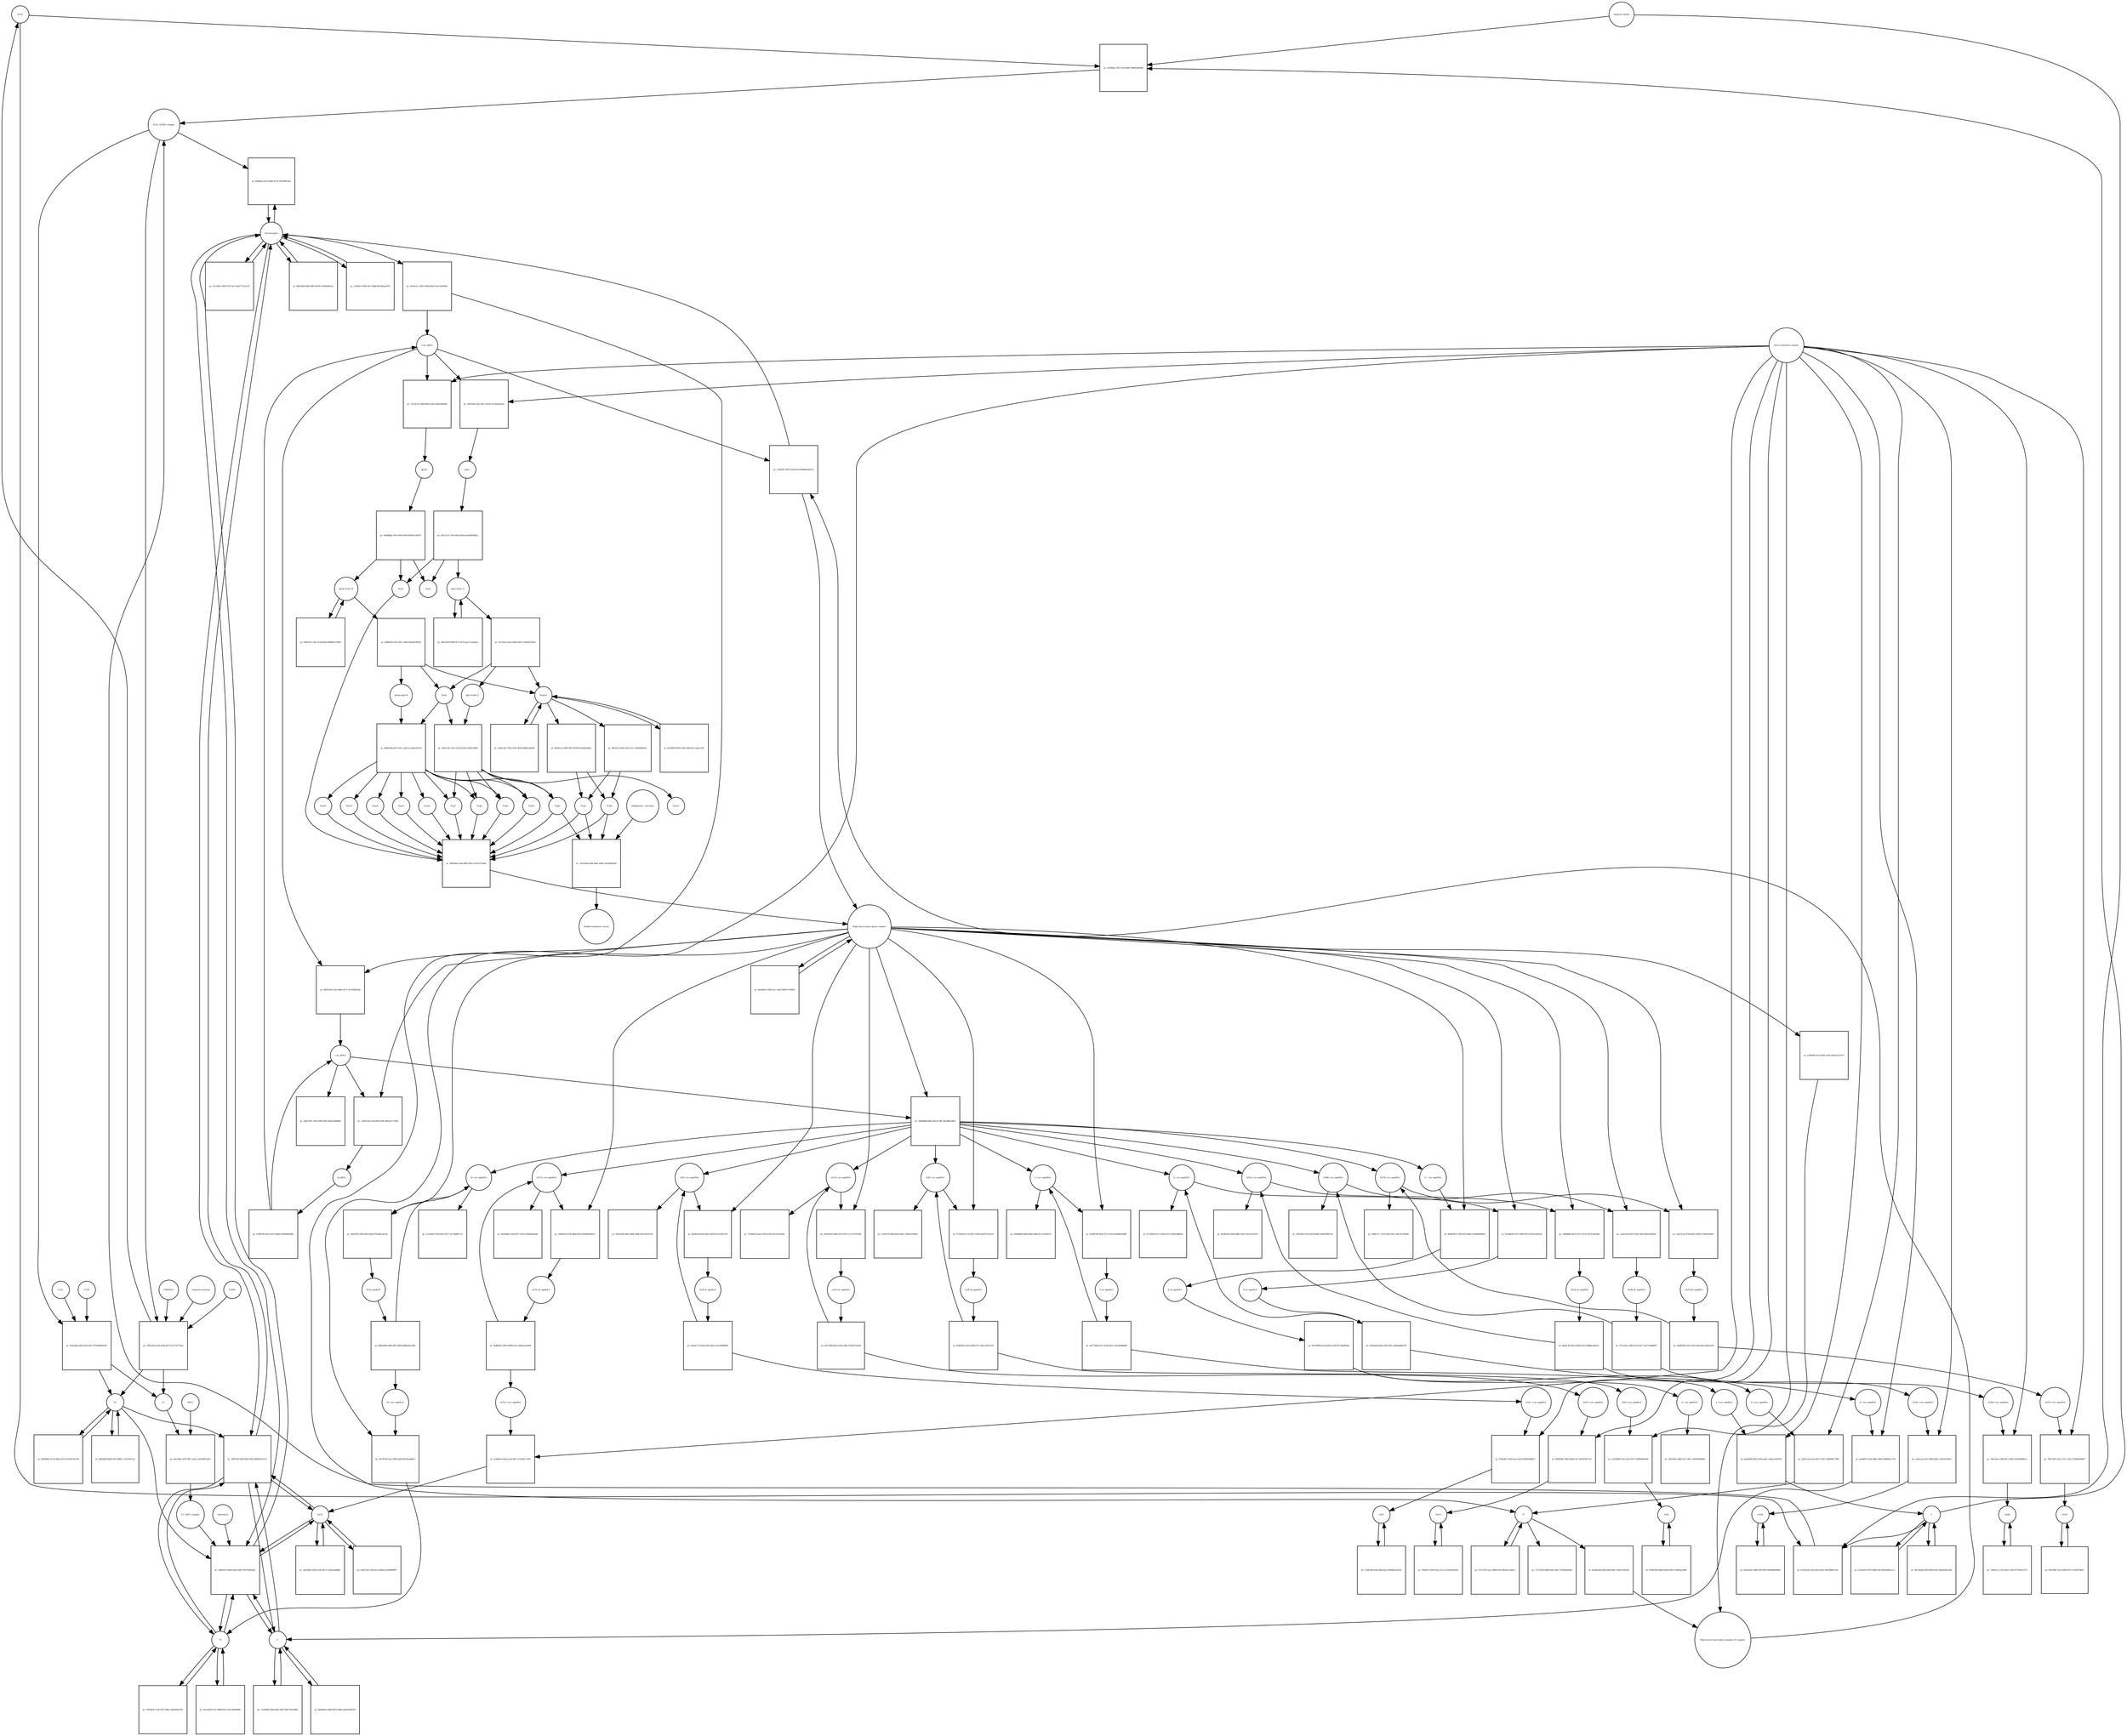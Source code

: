 strict digraph  {
ACE2 [annotation="", bipartite=0, cls=macromolecule, fontsize=4, label=ACE2, shape=circle];
"pr_a2f06ba2-c9fc-4316-8b0f-308b4ab658fb" [annotation="", bipartite=1, cls=process, fontsize=4, label="pr_a2f06ba2-c9fc-4316-8b0f-308b4ab658fb", shape=square];
"ACE2_SPIKE complex" [annotation="", bipartite=0, cls=complex, fontsize=4, label="ACE2_SPIKE complex", shape=circle];
"Heparan sulfate" [annotation="urn_miriam_obo.chebi_CHEBI%3A28815", bipartite=0, cls="simple chemical", fontsize=4, label="Heparan sulfate", shape=circle];
S [annotation=urn_miriam_uniprot_P0DTC2, bipartite=0, cls=macromolecule, fontsize=4, label=S, shape=circle];
Nucleocapsid [annotation="urn_miriam_obo.go_GO%3A0019013", bipartite=0, cls=complex, fontsize=4, label=Nucleocapsid, shape=circle];
"pr_fb56beaf-00c0-4f46-9276-3547fff87345" [annotation="", bipartite=1, cls=process, fontsize=4, label="pr_fb56beaf-00c0-4f46-9276-3547fff87345", shape=square];
"pr_432eedaa-bd53-43cb-8e77-875dd85b020f" [annotation="", bipartite=1, cls=process, fontsize=4, label="pr_432eedaa-bd53-43cb-8e77-875dd85b020f", shape=square];
S2 [annotation=urn_miriam_interpro_IPR002552, bipartite=0, cls=macromolecule, fontsize=4, label=S2, shape=circle];
CTSB [annotation="", bipartite=0, cls=macromolecule, fontsize=4, label=CTSB, shape=circle];
CTSL [annotation="", bipartite=0, cls=macromolecule, fontsize=4, label=CTSL, shape=circle];
S1 [annotation=urn_miriam_interpro_IPR002551, bipartite=0, cls=macromolecule, fontsize=4, label=S1, shape=circle];
"pr_fc910e54-ec82-4a62-820c-063248b011d4" [annotation="", bipartite=1, cls=process, fontsize=4, label="pr_fc910e54-ec82-4a62-820c-063248b011d4", shape=square];
"pr_20dd1651-6d86-4ab2-808e-597b7bfa430c" [annotation="", bipartite=1, cls=process, fontsize=4, label="pr_20dd1651-6d86-4ab2-808e-597b7bfa430c", shape=square];
cholesterol [annotation="urn_miriam_obo.chebi_CHEBI%3A16113", bipartite=0, cls="simple chemical", fontsize=4, label=cholesterol, shape=circle];
"S1_NRP1 complex" [annotation="", bipartite=0, cls=complex, fontsize=4, label="S1_NRP1 complex", shape=circle];
E [annotation=urn_miriam_uniprot_P0DTC4, bipartite=0, cls=macromolecule, fontsize=4, label=E, shape=circle];
M [annotation=urn_miriam_uniprot_P0DTC5, bipartite=0, cls=macromolecule, fontsize=4, label=M, shape=circle];
Orf7a [annotation=urn_miriam_uniprot_P0DTC7, bipartite=0, cls=macromolecule, fontsize=4, label=Orf7a, shape=circle];
"pr_4e441a1c-4292-41b8-82b2-33acc0bd3643" [annotation="", bipartite=1, cls=process, fontsize=4, label="pr_4e441a1c-4292-41b8-82b2-33acc0bd3643", shape=square];
"(+)ss gRNA" [annotation=urn_miriam_refseq_NC_045512, bipartite=0, cls="nucleic acid feature", fontsize=4, label="(+)ss gRNA", shape=circle];
N [annotation=urn_miriam_uniprot_P0DTC9, bipartite=0, cls="macromolecule multimer", fontsize=4, label=N, shape=circle];
"pr_9fde5d0d-ddb5-4682-b974-e330fa0d41e2" [annotation="", bipartite=1, cls=process, fontsize=4, label="pr_9fde5d0d-ddb5-4682-b974-e330fa0d41e2", shape=square];
"pr_cf3d3fc3-f56b-49c7-8968-94100aead792" [annotation="", bipartite=1, cls=process, fontsize=4, label="pr_cf3d3fc3-f56b-49c7-8968-94100aead792", shape=square];
"pr_1737359f-5d98-428e-a9fe-57b309ebadad" [annotation="", bipartite=1, cls=process, fontsize=4, label="pr_1737359f-5d98-428e-a9fe-57b309ebadad", shape=square];
"pr_e7cf1783-eae1-48b4-b229-882fac14a8c3" [annotation="", bipartite=1, cls=process, fontsize=4, label="pr_e7cf1783-eae1-48b4-b229-882fac14a8c3", shape=square];
"N (+)ss sgmRNA" [annotation=urn_miriam_ncbigene_43740575, bipartite=0, cls="nucleic acid feature", fontsize=4, label="N (+)ss sgmRNA", shape=circle];
"pr_203e11ed-2ecb-467c-9527-ad6bf66c79b4" [annotation="", bipartite=1, cls=process, fontsize=4, label="pr_203e11ed-2ecb-467c-9527-ad6bf66c79b4", shape=square];
"Host translation complex" [annotation="urn_miriam_obo.go_GO%3A0070992", bipartite=0, cls=complex, fontsize=4, label="Host translation complex", shape=circle];
"pr_0151926c-9f5d-4702-9c11-861773c2e13f" [annotation="", bipartite=1, cls=process, fontsize=4, label="pr_0151926c-9f5d-4702-9c11-861773c2e13f", shape=square];
"pr_7f097a94-c854-459b-ba75-fac732277baa" [annotation="", bipartite=1, cls=process, fontsize=4, label="pr_7f097a94-c854-459b-ba75-fac732277baa", shape=square];
FURIN [annotation="", bipartite=0, cls=macromolecule, fontsize=4, label=FURIN, shape=circle];
TMPRSS2 [annotation="", bipartite=0, cls=macromolecule, fontsize=4, label=TMPRSS2, shape=circle];
"Camostat mesylate" [annotation="urn_miriam_pubchem.compound_2536", bipartite=0, cls="simple chemical", fontsize=4, label="Camostat mesylate", shape=circle];
"pr_b66496d1-d72e-466d-a474-3c910674e7d6" [annotation="", bipartite=1, cls=process, fontsize=4, label="pr_b66496d1-d72e-466d-a474-3c910674e7d6", shape=square];
"Replication transcription complex_N oligomer" [annotation="", bipartite=0, cls=complex, fontsize=4, label="Replication transcription complex_N oligomer", shape=circle];
"pr_119d2f07-dfd7-418a-8310-80bb065d27e2" [annotation="", bipartite=1, cls=process, fontsize=4, label="pr_119d2f07-dfd7-418a-8310-80bb065d27e2", shape=square];
"Replication transcription complex" [annotation="", bipartite=0, cls=complex, fontsize=4, label="Replication transcription complex", shape=circle];
"pr_7df47ef4-d768-4bfb-949a-0f9852fc2133" [annotation="", bipartite=1, cls=process, fontsize=4, label="pr_7df47ef4-d768-4bfb-949a-0f9852fc2133", shape=square];
"pr_b602da0f-fbd6-49cf-b989-c133e1fb31ae" [annotation="", bipartite=1, cls=process, fontsize=4, label="pr_b602da0f-fbd6-49cf-b989-c133e1fb31ae", shape=square];
"pp1a Nsp3-11" [annotation=urn_miriam_uniprot_P0DTC1, bipartite=0, cls=macromolecule, fontsize=4, label="pp1a Nsp3-11", shape=circle];
"pr_55cc9ac4-a4a3-4bd2-8593-704ad87f242d" [annotation="", bipartite=1, cls=process, fontsize=4, label="pr_55cc9ac4-a4a3-4bd2-8593-704ad87f242d", shape=square];
"pp1a Nsp6-11" [annotation=urn_miriam_uniprot_P0DTC1, bipartite=0, cls=macromolecule, fontsize=4, label="pp1a Nsp6-11", shape=circle];
"Nsp3-4" [annotation="urn_miriam_ncbiprotein_YP_009725299|urn_miriam_ncbiprotein_YP_009725300", bipartite=0, cls=macromolecule, fontsize=4, label="Nsp3-4", shape=circle];
Nsp5 [annotation=urn_miriam_ncbiprotein_YP_009725301, bipartite=0, cls="macromolecule multimer", fontsize=4, label=Nsp5, shape=circle];
"Endoplasmic reticulum" [annotation="urn_miriam_obo.go_GO%3A0005783", bipartite=0, cls=complex, fontsize=4, label="Endoplasmic reticulum", shape=circle];
"pr_120c026d-a60e-4b8c-b48e-561ffde46364" [annotation="", bipartite=1, cls=process, fontsize=4, label="pr_120c026d-a60e-4b8c-b48e-561ffde46364", shape=square];
"Double-membrane vesicle" [annotation="urn_miriam_obo.go_GO%3A0039718", bipartite=0, cls=complex, fontsize=4, label="Double-membrane vesicle", shape=circle];
Nsp4 [annotation=urn_miriam_ncbiprotein_YP_009725300, bipartite=0, cls=macromolecule, fontsize=4, label=Nsp4, shape=circle];
Nsp3 [annotation=urn_miriam_ncbiprotein_YP_009725299, bipartite=0, cls=macromolecule, fontsize=4, label=Nsp3, shape=circle];
Nsp6 [annotation=urn_miriam_ncbiprotein_YP_009725302, bipartite=0, cls=macromolecule, fontsize=4, label=Nsp6, shape=circle];
"pr_66d218a9-6994-4e75-af7d-aae71c4aedcb" [annotation="", bipartite=1, cls=process, fontsize=4, label="pr_66d218a9-6994-4e75-af7d-aae71c4aedcb", shape=square];
"pr_461f6463-8932-450e-9f4d-d2ccabaa72d1" [annotation="", bipartite=1, cls=process, fontsize=4, label="pr_461f6463-8932-450e-9f4d-d2ccabaa72d1", shape=square];
"pp1ab Nsp3-16" [annotation=urn_miriam_uniprot_P0DTD1, bipartite=0, cls=macromolecule, fontsize=4, label="pp1ab Nsp3-16", shape=circle];
"pr_f308339c-336c-410d-8034-d086dc4738b9" [annotation="", bipartite=1, cls=process, fontsize=4, label="pr_f308339c-336c-410d-8034-d086dc4738b9", shape=square];
"pr_6d90f42d-5923-4bc1-a645-844e0f78f23e" [annotation="", bipartite=1, cls=process, fontsize=4, label="pr_6d90f42d-5923-4bc1-a645-844e0f78f23e", shape=square];
"pp1ab nsp6-16" [annotation=urn_miriam_uniprot_P0DTD1, bipartite=0, cls=macromolecule, fontsize=4, label="pp1ab nsp6-16", shape=circle];
"pr_55f54b39-a7d4-4972-808c-5f28e0b5970a" [annotation="", bipartite=1, cls=process, fontsize=4, label="pr_55f54b39-a7d4-4972-808c-5f28e0b5970a", shape=square];
"pr_71a90b8f-369d-4a0b-9361-d9d77b22bb8d" [annotation="", bipartite=1, cls=process, fontsize=4, label="pr_71a90b8f-369d-4a0b-9361-d9d77b22bb8d", shape=square];
"pr_68c5b2bb-4189-4894-83ef-3862a485ca8b" [annotation="", bipartite=1, cls=process, fontsize=4, label="pr_68c5b2bb-4189-4894-83ef-3862a485ca8b", shape=square];
"pr_4aacb629-f1ee-468b-835c-dac5d5803886" [annotation="", bipartite=1, cls=process, fontsize=4, label="pr_4aacb629-f1ee-468b-835c-dac5d5803886", shape=square];
"pr_8e8bb0a6-204b-4879-9088-a0ea6c8687b5" [annotation="", bipartite=1, cls=process, fontsize=4, label="pr_8e8bb0a6-204b-4879-9088-a0ea6c8687b5", shape=square];
"pr_25a32ed7-907f-48b9-aefe-bb782df2e1c3" [annotation="", bipartite=1, cls=process, fontsize=4, label="pr_25a32ed7-907f-48b9-aefe-bb782df2e1c3", shape=square];
"pr_a81a48fe-630a-47d5-bb7e-3c442aa6d8bb" [annotation="", bipartite=1, cls=process, fontsize=4, label="pr_a81a48fe-630a-47d5-bb7e-3c442aa6d8bb", shape=square];
Orf6 [annotation=urn_miriam_uniprot_P0DTC6, bipartite=0, cls=macromolecule, fontsize=4, label=Orf6, shape=circle];
"pr_e7b8cd05-fe0e-4bb8-be1e-88b48a322fc8" [annotation="", bipartite=1, cls=process, fontsize=4, label="pr_e7b8cd05-fe0e-4bb8-be1e-88b48a322fc8", shape=square];
Orf3a [annotation=urn_miriam_uniprot_P0DTC3, bipartite=0, cls=macromolecule, fontsize=4, label=Orf3a, shape=circle];
"pr_b28cb2d2-2d88-493f-9f83-96a08b859808" [annotation="", bipartite=1, cls=process, fontsize=4, label="pr_b28cb2d2-2d88-493f-9f83-96a08b859808", shape=square];
Orf8 [annotation=urn_miriam_uniprot_P0DTC8, bipartite=0, cls=macromolecule, fontsize=4, label=Orf8, shape=circle];
"pr_81bb7056-4489-4eb4-936b-278d03acd9f8" [annotation="", bipartite=1, cls=process, fontsize=4, label="pr_81bb7056-4489-4eb4-936b-278d03acd9f8", shape=square];
Orf9b [annotation=urn_miriam_uniprot_P0DTD2, bipartite=0, cls=macromolecule, fontsize=4, label=Orf9b, shape=circle];
"pr_7289e5cc-cd19-4ee1-a5f6-f57040252372" [annotation="", bipartite=1, cls=process, fontsize=4, label="pr_7289e5cc-cd19-4ee1-a5f6-f57040252372", shape=square];
Orf14 [annotation=urn_miriam_uniprot_P0DTD3, bipartite=0, cls=macromolecule, fontsize=4, label=Orf14, shape=circle];
"pr_55f4fa7e-5d59-4a21-81ca-353c436e0a91" [annotation="", bipartite=1, cls=process, fontsize=4, label="pr_55f4fa7e-5d59-4a21-81ca-353c436e0a91", shape=square];
Orf7b [annotation=urn_miriam_uniprot_P0DTD8, bipartite=0, cls=macromolecule, fontsize=4, label=Orf7b, shape=circle];
"pr_bb1f3f85-741a-496f-81f5-11f5a8758f61" [annotation="", bipartite=1, cls=process, fontsize=4, label="pr_bb1f3f85-741a-496f-81f5-11f5a8758f61", shape=square];
"pr_e0fe5c6b-21f6-42ca-9664-acde9d69f997" [annotation="", bipartite=1, cls=process, fontsize=4, label="pr_e0fe5c6b-21f6-42ca-9664-acde9d69f997", shape=square];
"M (+)ss sgmRNA" [annotation="", bipartite=0, cls="nucleic acid feature", fontsize=4, label="M (+)ss sgmRNA", shape=circle];
"pr_6671fc09-0aa7-40f6-ba0f-f8c60cabd8c4" [annotation="", bipartite=1, cls=process, fontsize=4, label="pr_6671fc09-0aa7-40f6-ba0f-f8c60cabd8c4", shape=square];
"E (+)ss sgmRNA" [annotation="", bipartite=0, cls="nucleic acid feature", fontsize=4, label="E (+)ss sgmRNA", shape=circle];
"pr_ad3d831f-1fe0-4b8c-8b0f-1b88f0dcc156" [annotation="", bipartite=1, cls=process, fontsize=4, label="pr_ad3d831f-1fe0-4b8c-8b0f-1b88f0dcc156", shape=square];
"S (+)ss sgmRNA" [annotation="", bipartite=0, cls="nucleic acid feature", fontsize=4, label="S (+)ss sgmRNA", shape=circle];
"pr_f9ae059b-dbc4-47da-aba7-3e6ae3326104" [annotation="", bipartite=1, cls=process, fontsize=4, label="pr_f9ae059b-dbc4-47da-aba7-3e6ae3326104", shape=square];
"Orf7a (+)ss sgmRNA" [annotation="", bipartite=0, cls="nucleic acid feature", fontsize=4, label="Orf7a (+)ss sgmRNA", shape=circle];
"pr_5c8fdbc4-642e-4c54-b07c-07ef36117303" [annotation="", bipartite=1, cls=process, fontsize=4, label="pr_5c8fdbc4-642e-4c54-b07c-07ef36117303", shape=square];
"Orf6  (+)ss sgmRNA" [annotation="", bipartite=0, cls="nucleic acid feature", fontsize=4, label="Orf6  (+)ss sgmRNA", shape=circle];
"pr_f539e4d7-35b6-4caa-9a29-8f49ee6fb911" [annotation="", bipartite=1, cls=process, fontsize=4, label="pr_f539e4d7-35b6-4caa-9a29-8f49ee6fb911", shape=square];
"Orf3a (+)ss sgmRNA" [annotation="", bipartite=0, cls="nucleic acid feature", fontsize=4, label="Orf3a (+)ss sgmRNA", shape=circle];
"pr_c40aceaf-5fc9-49d4-804c-cfe6163350a7" [annotation="", bipartite=1, cls=process, fontsize=4, label="pr_c40aceaf-5fc9-49d4-804c-cfe6163350a7", shape=square];
"Orf8 (+)ss sgmRNA" [annotation="", bipartite=0, cls="nucleic acid feature", fontsize=4, label="Orf8 (+)ss sgmRNA", shape=circle];
"pr_1d15db80-f3a1-4253-9437-f3f960b03ed9" [annotation="", bipartite=1, cls=process, fontsize=4, label="pr_1d15db80-f3a1-4253-9437-f3f960b03ed9", shape=square];
"Orf9b (+)ss sgmRNA" [annotation="", bipartite=0, cls="nucleic acid feature", fontsize=4, label="Orf9b (+)ss sgmRNA", shape=circle];
"pr_74ecd153-506f-4bc1-8901-28cd208fd3c2" [annotation="", bipartite=1, cls=process, fontsize=4, label="pr_74ecd153-506f-4bc1-8901-28cd208fd3c2", shape=square];
"Orf14 (+)ss sgmRNA" [annotation="", bipartite=0, cls="nucleic acid feature", fontsize=4, label="Orf14 (+)ss sgmRNA", shape=circle];
"pr_ffd99a8d-7960-428d-a1f1-fa562f24171d" [annotation="", bipartite=1, cls=process, fontsize=4, label="pr_ffd99a8d-7960-428d-a1f1-fa562f24171d", shape=square];
"Orf7b (+)ss sgmRNA" [annotation="", bipartite=0, cls="nucleic acid feature", fontsize=4, label="Orf7b (+)ss sgmRNA", shape=circle];
"pr_799c7d47-b23c-475c-a35a-74394656d9d7" [annotation="", bipartite=1, cls=process, fontsize=4, label="pr_799c7d47-b23c-475c-a35a-74394656d9d7", shape=square];
"(-)ss gRNA" [annotation=urn_miriam_refseq_NC_045512, bipartite=0, cls="nucleic acid feature", fontsize=4, label="(-)ss gRNA", shape=circle];
"pr_62da70f4-728d-4399-928a-689a21b0b084" [annotation="", bipartite=1, cls=process, fontsize=4, label="pr_62da70f4-728d-4399-928a-689a21b0b084", shape=square];
"pr_6a3db256-e0d0-4ad6-96a7-f426c1901efb" [annotation="", bipartite=1, cls=process, fontsize=4, label="pr_6a3db256-e0d0-4ad6-96a7-f426c1901efb", shape=square];
"pr_4d54e183-232e-48e6-9272-32e764faf56a" [annotation="", bipartite=1, cls=process, fontsize=4, label="pr_4d54e183-232e-48e6-9272-32e764faf56a", shape=square];
"M (-)ss sgmRNA" [annotation=urn_miriam_ncbigene_43740571, bipartite=0, cls="nucleic acid feature", fontsize=4, label="M (-)ss sgmRNA", shape=circle];
"pr_1e1a9d1b-7835-4dc2-bf77-d1738d6fcc7a" [annotation="", bipartite=1, cls=process, fontsize=4, label="pr_1e1a9d1b-7835-4dc2-bf77-d1738d6fcc7a", shape=square];
"E (-)ss sgmRNA" [annotation=urn_miriam_ncbigene_43740570, bipartite=0, cls="nucleic acid feature", fontsize=4, label="E (-)ss sgmRNA", shape=circle];
"pr_67c3603f-e217-459a-a1f1-d338154ff85d" [annotation="", bipartite=1, cls=process, fontsize=4, label="pr_67c3603f-e217-459a-a1f1-d338154ff85d", shape=square];
"S (-)ss sgmRNA" [annotation="", bipartite=0, cls="nucleic acid feature", fontsize=4, label="S (-)ss sgmRNA", shape=circle];
"pr_d1d46896-044d-4840-a8d8-d217aa24f579" [annotation="", bipartite=1, cls=process, fontsize=4, label="pr_d1d46896-044d-4840-a8d8-d217aa24f579", shape=square];
"Orf7a (-)ss sgmRNA" [annotation="", bipartite=0, cls="nucleic acid feature", fontsize=4, label="Orf7a (-)ss sgmRNA", shape=circle];
"pr_fa41bdb0-c18d-4677-a01b-24af8ab3aedb" [annotation="", bipartite=1, cls=process, fontsize=4, label="pr_fa41bdb0-c18d-4677-a01b-24af8ab3aedb", shape=square];
"Orf6 (-)ss sgmRNA" [annotation="", bipartite=0, cls="nucleic acid feature", fontsize=4, label="Orf6 (-)ss sgmRNA", shape=circle];
"pr_3b6c649e-dd43-4866-8d9b-e2bc7b50732c" [annotation="", bipartite=1, cls=process, fontsize=4, label="pr_3b6c649e-dd43-4866-8d9b-e2bc7b50732c", shape=square];
"Orf3a (-)ss sgmRNA" [annotation="", bipartite=0, cls="nucleic acid feature", fontsize=4, label="Orf3a (-)ss sgmRNA", shape=circle];
"pr_bcd9b336-c64b-40bf-a36f-c52e1812d125" [annotation="", bipartite=1, cls=process, fontsize=4, label="pr_bcd9b336-c64b-40bf-a36f-c52e1812d125", shape=square];
"Orf8 (-)ss sgmRNA" [annotation="", bipartite=0, cls="nucleic acid feature", fontsize=4, label="Orf8 (-)ss sgmRNA", shape=circle];
"pr_27e4237f-b4f6-4eb2-b931-19df19c6e4a9" [annotation="", bipartite=1, cls=process, fontsize=4, label="pr_27e4237f-b4f6-4eb2-b931-19df19c6e4a9", shape=square];
"Orf9b (-)ss sgmRNA" [annotation="", bipartite=0, cls="nucleic acid feature", fontsize=4, label="Orf9b (-)ss sgmRNA", shape=circle];
"pr_5ef796a3-5253-4038-886c-b44070f827dc" [annotation="", bipartite=1, cls=process, fontsize=4, label="pr_5ef796a3-5253-4038-886c-b44070f827dc", shape=square];
"Orf14 (-)ss sgmRNA" [annotation="", bipartite=0, cls="nucleic acid feature", fontsize=4, label="Orf14 (-)ss sgmRNA", shape=circle];
"pr_71036925-6aaa-47b6-b7bd-5bc5c6194afc" [annotation="", bipartite=1, cls=process, fontsize=4, label="pr_71036925-6aaa-47b6-b7bd-5bc5c6194afc", shape=square];
"Orf7b (-)ss sgmRNA" [annotation="", bipartite=0, cls="nucleic acid feature", fontsize=4, label="Orf7b (-)ss sgmRNA", shape=circle];
"pr_18dd17cc-3750-44a3-82ec-4fe1d170e982" [annotation="", bipartite=1, cls=process, fontsize=4, label="pr_18dd17cc-3750-44a3-82ec-4fe1d170e982", shape=square];
"pr_7cd0e7a6-fc9a-4850-b36f-406a16773506" [annotation="", bipartite=1, cls=process, fontsize=4, label="pr_7cd0e7a6-fc9a-4850-b36f-406a16773506", shape=square];
"ds gRNA" [annotation=urn_miriam_refseq_NC_045512, bipartite=0, cls="nucleic acid feature", fontsize=4, label="ds gRNA", shape=circle];
"pr_2a6d7d5c-f8fa-4053-be04-67944bca4ca8" [annotation="", bipartite=1, cls=process, fontsize=4, label="pr_2a6d7d5c-f8fa-4053-be04-67944bca4ca8", shape=square];
"M ds sgmRNA" [annotation="", bipartite=0, cls="nucleic acid feature", fontsize=4, label="M ds sgmRNA", shape=circle];
"pr_0e2bdb76-2197-490f-9e74-55d3c2d2d1d1" [annotation="", bipartite=1, cls=process, fontsize=4, label="pr_0e2bdb76-2197-490f-9e74-55d3c2d2d1d1", shape=square];
"E ds sgmRNA" [annotation="", bipartite=0, cls="nucleic acid feature", fontsize=4, label="E ds sgmRNA", shape=circle];
"pr_4e560700-9d3e-4775-a919-9a4b8b1698ff" [annotation="", bipartite=1, cls=process, fontsize=4, label="pr_4e560700-9d3e-4775-a919-9a4b8b1698ff", shape=square];
"S ds sgmRNA" [annotation="", bipartite=0, cls="nucleic acid feature", fontsize=4, label="S ds sgmRNA", shape=circle];
"pr_1606031b-074f-4d6d-a87d-009a8419de71" [annotation="", bipartite=1, cls=process, fontsize=4, label="pr_1606031b-074f-4d6d-a87d-009a8419de71", shape=square];
"Orf7a ds sgmRNA" [annotation="", bipartite=0, cls="nucleic acid feature", fontsize=4, label="Orf7a ds sgmRNA", shape=circle];
"pr_0ef39cf6-b639-48ac-8ef9-03c51ab37cf0" [annotation="", bipartite=1, cls=process, fontsize=4, label="pr_0ef39cf6-b639-48ac-8ef9-03c51ab37cf0", shape=square];
"Orf6 ds sgmRNA" [annotation="", bipartite=0, cls="nucleic acid feature", fontsize=4, label="Orf6 ds sgmRNA", shape=circle];
"pr_1994b08d-3674-47e7-9c1b-3075e19f5482" [annotation="", bipartite=1, cls=process, fontsize=4, label="pr_1994b08d-3674-47e7-9c1b-3075e19f5482", shape=square];
"Orf3a ds sgmRNA" [annotation="", bipartite=0, cls="nucleic acid feature", fontsize=4, label="Orf3a ds sgmRNA", shape=circle];
"pr_57a3af7b-ec1a-4b71-8283-423d7761ec2e" [annotation="", bipartite=1, cls=process, fontsize=4, label="pr_57a3af7b-ec1a-4b71-8283-423d7761ec2e", shape=square];
"Orf8 ds sgmRNA" [annotation="", bipartite=0, cls="nucleic acid feature", fontsize=4, label="Orf8 ds sgmRNA", shape=circle];
"pr_ca0eca93-6e07-42d1-9f22-4f4e2f50ffed" [annotation="", bipartite=1, cls=process, fontsize=4, label="pr_ca0eca93-6e07-42d1-9f22-4f4e2f50ffed", shape=square];
"Orf9b ds sgmRNA" [annotation="", bipartite=0, cls="nucleic acid feature", fontsize=4, label="Orf9b ds sgmRNA", shape=circle];
"pr_45d70242-e88a-4323-8357-1c117e7f1046" [annotation="", bipartite=1, cls=process, fontsize=4, label="pr_45d70242-e88a-4323-8357-1c117e7f1046", shape=square];
"Orf14 ds sgmRNA" [annotation="", bipartite=0, cls="nucleic acid feature", fontsize=4, label="Orf14 ds sgmRNA", shape=circle];
"pr_caee5c3a-d75b-402a-9186-9c700e3f36e0" [annotation="", bipartite=1, cls=process, fontsize=4, label="pr_caee5c3a-d75b-402a-9186-9c700e3f36e0", shape=square];
"Orf7b ds sgmRNA" [annotation="", bipartite=0, cls="nucleic acid feature", fontsize=4, label="Orf7b ds sgmRNA", shape=circle];
"pr_9744978a-04c5-4513-ba4b-f349e8b4a948" [annotation="", bipartite=1, cls=process, fontsize=4, label="pr_9744978a-04c5-4513-ba4b-f349e8b4a948", shape=square];
"pr_bd0a6388-5d66-4f97-8468-48dbade1ad94" [annotation="", bipartite=1, cls=process, fontsize=4, label="pr_bd0a6388-5d66-4f97-8468-48dbade1ad94", shape=square];
"pr_01bf4ebd-b9da-4295-8afe-ad6da686b7d6" [annotation="", bipartite=1, cls=process, fontsize=4, label="pr_01bf4ebd-b9da-4295-8afe-ad6da686b7d6", shape=square];
"pr_c9e77b6b-8c31-4c6d-8e5e-7a6c8e68d6b9" [annotation="", bipartite=1, cls=process, fontsize=4, label="pr_c9e77b6b-8c31-4c6d-8e5e-7a6c8e68d6b9", shape=square];
"pr_bedb5b2c-9055-49b6-b12a-2bbdceac9956" [annotation="", bipartite=1, cls=process, fontsize=4, label="pr_bedb5b2c-9055-49b6-b12a-2bbdceac9956", shape=square];
"pr_b3ab2c71-8aeb-4303-84ea-ed1cd838bb9f" [annotation="", bipartite=1, cls=process, fontsize=4, label="pr_b3ab2c71-8aeb-4303-84ea-ed1cd838bb9f", shape=square];
"pr_6a45c3f4-6bcf-4d00-b3e2-949b6a5b4c01" [annotation="", bipartite=1, cls=process, fontsize=4, label="pr_6a45c3f4-6bcf-4d00-b3e2-949b6a5b4c01", shape=square];
"pr_d54ddf59-5a93-4096-957c-b0c144351795" [annotation="", bipartite=1, cls=process, fontsize=4, label="pr_d54ddf59-5a93-4096-957c-b0c144351795", shape=square];
"pr_747c2461-240b-4216-b2c7-eb1552d8d607" [annotation="", bipartite=1, cls=process, fontsize=4, label="pr_747c2461-240b-4216-b2c7-eb1552d8d607", shape=square];
"pr_af7e799d-88c0-432a-af0a-f1063f7e5aa8" [annotation="", bipartite=1, cls=process, fontsize=4, label="pr_af7e799d-88c0-432a-af0a-f1063f7e5aa8", shape=square];
"pr_6ed065be-f3d1-4af3-b028-9dc1dbe0c816" [annotation="", bipartite=1, cls=process, fontsize=4, label="pr_6ed065be-f3d1-4af3-b028-9dc1dbe0c816", shape=square];
"N  (-)ss sgmRNA" [annotation=urn_miriam_ncbigene_43740575, bipartite=0, cls="nucleic acid feature", fontsize=4, label="N  (-)ss sgmRNA", shape=circle];
"pr_46a9b347-a768-451f-8060-e78ab9d81809" [annotation="", bipartite=1, cls=process, fontsize=4, label="pr_46a9b347-a768-451f-8060-e78ab9d81809", shape=square];
"N ds sgmRNA" [annotation="", bipartite=0, cls="nucleic acid feature", fontsize=4, label="N ds sgmRNA", shape=circle];
"pr_0cc90689-6ac8-4a69-ac9d-43178ad893e8" [annotation="", bipartite=1, cls=process, fontsize=4, label="pr_0cc90689-6ac8-4a69-ac9d-43178ad893e8", shape=square];
"N (-)ss sgmRNA" [annotation="", bipartite=0, cls="nucleic acid feature", fontsize=4, label="N (-)ss sgmRNA", shape=circle];
pp1ab [annotation=urn_miriam_uniprot_P0DTD1, bipartite=0, cls=macromolecule, fontsize=4, label=pp1ab, shape=circle];
"pr_3b5b8bab-7d1e-4439-9166-936f3a156678" [annotation="", bipartite=1, cls=process, fontsize=4, label="pr_3b5b8bab-7d1e-4439-9166-936f3a156678", shape=square];
Nsp2 [annotation=urn_miriam_ncbiprotein_YP_009725298, bipartite=0, cls=macromolecule, fontsize=4, label=Nsp2, shape=circle];
Nsp1 [annotation=urn_miriam_ncbiprotein_YP_009725297, bipartite=0, cls=macromolecule, fontsize=4, label=Nsp1, shape=circle];
pp1a [annotation=urn_miriam_uniprot_P0DTC1, bipartite=0, cls=macromolecule, fontsize=4, label=pp1a, shape=circle];
"pr_d1f11213-71b3-463e-82e4-aab59383de52" [annotation="", bipartite=1, cls=process, fontsize=4, label="pr_d1f11213-71b3-463e-82e4-aab59383de52", shape=square];
"pr_3a86ca65-75b2-4163-9939-d6bffee4fd08" [annotation="", bipartite=1, cls=process, fontsize=4, label="pr_3a86ca65-75b2-4163-9939-d6bffee4fd08", shape=square];
"pr_ffb53ae5-0f4e-4cf2-b11c-afa9b6df9201" [annotation="", bipartite=1, cls=process, fontsize=4, label="pr_ffb53ae5-0f4e-4cf2-b11c-afa9b6df9201", shape=square];
"pr_66e9eaca-0d02-481f-81fb-823aba6eb84a" [annotation="", bipartite=1, cls=process, fontsize=4, label="pr_66e9eaca-0d02-481f-81fb-823aba6eb84a", shape=square];
"pr_9d3e756c-4e33-4139-bcdf-0c05ffc494fd" [annotation="", bipartite=1, cls=process, fontsize=4, label="pr_9d3e756c-4e33-4139-bcdf-0c05ffc494fd", shape=square];
Nsp7 [annotation=urn_miriam_ncbiprotein_YP_009725303, bipartite=0, cls=macromolecule, fontsize=4, label=Nsp7, shape=circle];
Nsp8 [annotation=urn_miriam_ncbiprotein_YP_009725304, bipartite=0, cls=macromolecule, fontsize=4, label=Nsp8, shape=circle];
Nsp9 [annotation=urn_miriam_ncbiprotein_YP_009725305, bipartite=0, cls=macromolecule, fontsize=4, label=Nsp9, shape=circle];
Nsp10 [annotation=urn_miriam_ncbiprotein_YP_009725306, bipartite=0, cls=macromolecule, fontsize=4, label=Nsp10, shape=circle];
Nsp11 [annotation=urn_miriam_ncbiprotein_YP_009725312, bipartite=0, cls=macromolecule, fontsize=4, label=Nsp11, shape=circle];
"pr_4a86a96d-b073-45e1-a4a0-ace8a67b3216" [annotation="", bipartite=1, cls=process, fontsize=4, label="pr_4a86a96d-b073-45e1-a4a0-ace8a67b3216", shape=square];
Nsp13 [annotation=urn_miriam_ncbiprotein_YP_009725308, bipartite=0, cls=macromolecule, fontsize=4, label=Nsp13, shape=circle];
Nsp12 [annotation=urn_miriam_ncbiprotein_YP_009725307, bipartite=0, cls=macromolecule, fontsize=4, label=Nsp12, shape=circle];
Nsp16 [annotation=urn_miriam_ncbiprotein_YP_009725311, bipartite=0, cls=macromolecule, fontsize=4, label=Nsp16, shape=circle];
Nsp15 [annotation=urn_miriam_ncbiprotein_YP_009725310, bipartite=0, cls=macromolecule, fontsize=4, label=Nsp15, shape=circle];
Nsp14 [annotation=urn_miriam_ncbiprotein_YP_009725309, bipartite=0, cls=macromolecule, fontsize=4, label=Nsp14, shape=circle];
"pr_5bfb58e0-c6ab-4f85-905e-5315fca75be4" [annotation="", bipartite=1, cls=process, fontsize=4, label="pr_5bfb58e0-c6ab-4f85-905e-5315fca75be4", shape=square];
"pr_305f1683-2f1e-4b17-8e28-12222b203aed" [annotation="", bipartite=1, cls=process, fontsize=4, label="pr_305f1683-2f1e-4b17-8e28-12222b203aed", shape=square];
"pr_52124c5c-298f-4944-8236-e428c9f6af89" [annotation="", bipartite=1, cls=process, fontsize=4, label="pr_52124c5c-298f-4944-8236-e428c9f6af89", shape=square];
"pr_e8d1545e-d484-43c7-b9cc-9d2595f90bdc" [annotation="", bipartite=1, cls=process, fontsize=4, label="pr_e8d1545e-d484-43c7-b9cc-9d2595f90bdc", shape=square];
"pr_beee8d21-f3bb-4ccc-adaf-dd047c67085d" [annotation="", bipartite=1, cls=process, fontsize=4, label="pr_beee8d21-f3bb-4ccc-adaf-dd047c67085d", shape=square];
"pr_ee0fa9b5-612f-42be-a045-4436c41551c9" [annotation="", bipartite=1, cls=process, fontsize=4, label="pr_ee0fa9b5-612f-42be-a045-4436c41551c9", shape=square];
"pr_19bd9608-6d62-48c0-b78f-1be0d6813be0" [annotation="", bipartite=1, cls=process, fontsize=4, label="pr_19bd9608-6d62-48c0-b78f-1be0d6813be0", shape=square];
"pr_62e53bbc-6f78-4811-bcdc-c4510d07ae9a" [annotation="", bipartite=1, cls=process, fontsize=4, label="pr_62e53bbc-6f78-4811-bcdc-c4510d07ae9a", shape=square];
NRP1 [annotation="", bipartite=0, cls=macromolecule, fontsize=4, label=NRP1, shape=circle];
ACE2 -> "pr_a2f06ba2-c9fc-4316-8b0f-308b4ab658fb"  [annotation="", interaction_type=consumption];
ACE2 -> "pr_fc910e54-ec82-4a62-820c-063248b011d4"  [annotation="", interaction_type=consumption];
"pr_a2f06ba2-c9fc-4316-8b0f-308b4ab658fb" -> "ACE2_SPIKE complex"  [annotation="", interaction_type=production];
"ACE2_SPIKE complex" -> "pr_fb56beaf-00c0-4f46-9276-3547fff87345"  [annotation="urn_miriam_pubmed_32142651|urn_miriam_pubmed_32094589|urn_miriam_taxonomy_2697049", interaction_type=stimulation];
"ACE2_SPIKE complex" -> "pr_432eedaa-bd53-43cb-8e77-875dd85b020f"  [annotation="", interaction_type=consumption];
"ACE2_SPIKE complex" -> "pr_7f097a94-c854-459b-ba75-fac732277baa"  [annotation="", interaction_type=consumption];
"Heparan sulfate" -> "pr_a2f06ba2-c9fc-4316-8b0f-308b4ab658fb"  [annotation="urn_miriam_pubmed_32142651|urn_miriam_pubmed_32094589|urn_miriam_taxonomy_2697049|urn_miriam_pubmed_32970989", interaction_type=stimulation];
"Heparan sulfate" -> "pr_fc910e54-ec82-4a62-820c-063248b011d4"  [annotation="urn_miriam_pubmed_32142651|urn_miriam_pubmed_32094589|urn_miriam_taxonomy_2697049|urn_miriam_pubmed_32155444|urn_miriam_pubmed_32970989", interaction_type=stimulation];
S -> "pr_a2f06ba2-c9fc-4316-8b0f-308b4ab658fb"  [annotation="", interaction_type=consumption];
S -> "pr_fc910e54-ec82-4a62-820c-063248b011d4"  [annotation="", interaction_type=consumption];
S -> "pr_68c5b2bb-4189-4894-83ef-3862a485ca8b"  [annotation="", interaction_type=consumption];
S -> "pr_25a32ed7-907f-48b9-aefe-bb782df2e1c3"  [annotation="", interaction_type=consumption];
Nucleocapsid -> "pr_fb56beaf-00c0-4f46-9276-3547fff87345"  [annotation="", interaction_type=consumption];
Nucleocapsid -> "pr_20dd1651-6d86-4ab2-808e-597b7bfa430c"  [annotation="", interaction_type=consumption];
Nucleocapsid -> "pr_4e441a1c-4292-41b8-82b2-33acc0bd3643"  [annotation="", interaction_type=consumption];
Nucleocapsid -> "pr_9fde5d0d-ddb5-4682-b974-e330fa0d41e2"  [annotation="", interaction_type=consumption];
Nucleocapsid -> "pr_cf3d3fc3-f56b-49c7-8968-94100aead792"  [annotation="", interaction_type=consumption];
Nucleocapsid -> "pr_0151926c-9f5d-4702-9c11-861773c2e13f"  [annotation="", interaction_type=consumption];
Nucleocapsid -> "pr_7df47ef4-d768-4bfb-949a-0f9852fc2133"  [annotation="", interaction_type=consumption];
"pr_fb56beaf-00c0-4f46-9276-3547fff87345" -> Nucleocapsid  [annotation="", interaction_type=production];
"pr_432eedaa-bd53-43cb-8e77-875dd85b020f" -> S2  [annotation="", interaction_type=production];
"pr_432eedaa-bd53-43cb-8e77-875dd85b020f" -> S1  [annotation="", interaction_type=production];
S2 -> "pr_20dd1651-6d86-4ab2-808e-597b7bfa430c"  [annotation="urn_miriam_pubmed_32142651|urn_miriam_pubmed_32094589|urn_miriam_pubmed_32047258|urn_miriam_taxonomy_2697049|urn_miriam_pubmed_32944968", interaction_type=stimulation];
S2 -> "pr_b66496d1-d72e-466d-a474-3c910674e7d6"  [annotation="", interaction_type=consumption];
S2 -> "pr_7df47ef4-d768-4bfb-949a-0f9852fc2133"  [annotation="urn_miriam_pubmed_32142651|urn_miriam_pubmed_32047258|urn_miriam_taxonomy_2697049", interaction_type=stimulation];
S2 -> "pr_b602da0f-fbd6-49cf-b989-c133e1fb31ae"  [annotation="", interaction_type=consumption];
CTSB -> "pr_432eedaa-bd53-43cb-8e77-875dd85b020f"  [annotation="urn_miriam_pubmed_32142651|urn_miriam_taxonomy_2697049", interaction_type=catalysis];
CTSL -> "pr_432eedaa-bd53-43cb-8e77-875dd85b020f"  [annotation="urn_miriam_pubmed_32142651|urn_miriam_taxonomy_2697049", interaction_type=catalysis];
S1 -> "pr_62e53bbc-6f78-4811-bcdc-c4510d07ae9a"  [annotation="", interaction_type=consumption];
"pr_fc910e54-ec82-4a62-820c-063248b011d4" -> "ACE2_SPIKE complex"  [annotation="", interaction_type=production];
"pr_20dd1651-6d86-4ab2-808e-597b7bfa430c" -> Nucleocapsid  [annotation="", interaction_type=production];
"pr_20dd1651-6d86-4ab2-808e-597b7bfa430c" -> E  [annotation="", interaction_type=production];
"pr_20dd1651-6d86-4ab2-808e-597b7bfa430c" -> M  [annotation="", interaction_type=production];
"pr_20dd1651-6d86-4ab2-808e-597b7bfa430c" -> Orf7a  [annotation="", interaction_type=production];
cholesterol -> "pr_20dd1651-6d86-4ab2-808e-597b7bfa430c"  [annotation="urn_miriam_pubmed_32142651|urn_miriam_pubmed_32094589|urn_miriam_pubmed_32047258|urn_miriam_taxonomy_2697049|urn_miriam_pubmed_32944968", interaction_type=stimulation];
"S1_NRP1 complex" -> "pr_20dd1651-6d86-4ab2-808e-597b7bfa430c"  [annotation="urn_miriam_pubmed_32142651|urn_miriam_pubmed_32094589|urn_miriam_pubmed_32047258|urn_miriam_taxonomy_2697049|urn_miriam_pubmed_32944968", interaction_type=stimulation];
E -> "pr_20dd1651-6d86-4ab2-808e-597b7bfa430c"  [annotation="", interaction_type=consumption];
E -> "pr_7df47ef4-d768-4bfb-949a-0f9852fc2133"  [annotation="", interaction_type=consumption];
E -> "pr_71a90b8f-369d-4a0b-9361-d9d77b22bb8d"  [annotation="", interaction_type=consumption];
E -> "pr_8e8bb0a6-204b-4879-9088-a0ea6c8687b5"  [annotation="", interaction_type=consumption];
M -> "pr_20dd1651-6d86-4ab2-808e-597b7bfa430c"  [annotation="", interaction_type=consumption];
M -> "pr_7df47ef4-d768-4bfb-949a-0f9852fc2133"  [annotation="", interaction_type=consumption];
M -> "pr_55f54b39-a7d4-4972-808c-5f28e0b5970a"  [annotation="", interaction_type=consumption];
M -> "pr_4aacb629-f1ee-468b-835c-dac5d5803886"  [annotation="", interaction_type=consumption];
Orf7a -> "pr_20dd1651-6d86-4ab2-808e-597b7bfa430c"  [annotation="", interaction_type=consumption];
Orf7a -> "pr_7df47ef4-d768-4bfb-949a-0f9852fc2133"  [annotation="", interaction_type=consumption];
Orf7a -> "pr_a81a48fe-630a-47d5-bb7e-3c442aa6d8bb"  [annotation="", interaction_type=consumption];
Orf7a -> "pr_e0fe5c6b-21f6-42ca-9664-acde9d69f997"  [annotation="", interaction_type=consumption];
"pr_4e441a1c-4292-41b8-82b2-33acc0bd3643" -> "(+)ss gRNA"  [annotation="", interaction_type=production];
"pr_4e441a1c-4292-41b8-82b2-33acc0bd3643" -> N  [annotation="", interaction_type=production];
"(+)ss gRNA" -> "pr_119d2f07-dfd7-418a-8310-80bb065d27e2"  [annotation="", interaction_type=consumption];
"(+)ss gRNA" -> "pr_4d54e183-232e-48e6-9272-32e764faf56a"  [annotation="", interaction_type=consumption];
"(+)ss gRNA" -> "pr_305f1683-2f1e-4b17-8e28-12222b203aed"  [annotation="", interaction_type=consumption];
"(+)ss gRNA" -> "pr_52124c5c-298f-4944-8236-e428c9f6af89"  [annotation="", interaction_type=consumption];
N -> "pr_1737359f-5d98-428e-a9fe-57b309ebadad"  [annotation="", interaction_type=consumption];
N -> "pr_e7cf1783-eae1-48b4-b229-882fac14a8c3"  [annotation="", interaction_type=consumption];
N -> "pr_6a3db256-e0d0-4ad6-96a7-f426c1901efb"  [annotation="", interaction_type=consumption];
"pr_9fde5d0d-ddb5-4682-b974-e330fa0d41e2" -> Nucleocapsid  [annotation="", interaction_type=production];
"pr_cf3d3fc3-f56b-49c7-8968-94100aead792" -> Nucleocapsid  [annotation="", interaction_type=production];
"pr_e7cf1783-eae1-48b4-b229-882fac14a8c3" -> N  [annotation="", interaction_type=production];
"N (+)ss sgmRNA" -> "pr_203e11ed-2ecb-467c-9527-ad6bf66c79b4"  [annotation="", interaction_type=consumption];
"pr_203e11ed-2ecb-467c-9527-ad6bf66c79b4" -> N  [annotation="", interaction_type=production];
"Host translation complex" -> "pr_203e11ed-2ecb-467c-9527-ad6bf66c79b4"  [annotation="", interaction_type="necessary stimulation"];
"Host translation complex" -> "pr_6671fc09-0aa7-40f6-ba0f-f8c60cabd8c4"  [annotation="urn_miriam_pubmed_31226023|urn_miriam_pubmed_27712623", interaction_type="necessary stimulation"];
"Host translation complex" -> "pr_ad3d831f-1fe0-4b8c-8b0f-1b88f0dcc156"  [annotation="urn_miriam_pubmed_31226023|urn_miriam_pubmed_27712623", interaction_type="necessary stimulation"];
"Host translation complex" -> "pr_f9ae059b-dbc4-47da-aba7-3e6ae3326104"  [annotation="urn_miriam_pubmed_31226023|urn_miriam_pubmed_27712623", interaction_type="necessary stimulation"];
"Host translation complex" -> "pr_5c8fdbc4-642e-4c54-b07c-07ef36117303"  [annotation="urn_miriam_pubmed_31226023|urn_miriam_pubmed_27712623", interaction_type="necessary stimulation"];
"Host translation complex" -> "pr_f539e4d7-35b6-4caa-9a29-8f49ee6fb911"  [annotation="urn_miriam_pubmed_31226023|urn_miriam_pubmed_27712623", interaction_type="necessary stimulation"];
"Host translation complex" -> "pr_c40aceaf-5fc9-49d4-804c-cfe6163350a7"  [annotation="urn_miriam_pubmed_31226023|urn_miriam_pubmed_27712623", interaction_type="necessary stimulation"];
"Host translation complex" -> "pr_1d15db80-f3a1-4253-9437-f3f960b03ed9"  [annotation="urn_miriam_pubmed_31226023|urn_miriam_pubmed_27712623", interaction_type="necessary stimulation"];
"Host translation complex" -> "pr_74ecd153-506f-4bc1-8901-28cd208fd3c2"  [annotation="urn_miriam_pubmed_31226023|urn_miriam_pubmed_27712623", interaction_type="necessary stimulation"];
"Host translation complex" -> "pr_ffd99a8d-7960-428d-a1f1-fa562f24171d"  [annotation="urn_miriam_pubmed_31226023|urn_miriam_pubmed_27712623", interaction_type="necessary stimulation"];
"Host translation complex" -> "pr_799c7d47-b23c-475c-a35a-74394656d9d7"  [annotation="urn_miriam_pubmed_31226023|urn_miriam_pubmed_27712623", interaction_type="necessary stimulation"];
"Host translation complex" -> "pr_305f1683-2f1e-4b17-8e28-12222b203aed"  [annotation="urn_miriam_pubmed_31226023|urn_miriam_pubmed_27712623", interaction_type="necessary stimulation"];
"Host translation complex" -> "pr_52124c5c-298f-4944-8236-e428c9f6af89"  [annotation="urn_miriam_pubmed_31226023|urn_miriam_pubmed_27712623", interaction_type="necessary stimulation"];
"pr_0151926c-9f5d-4702-9c11-861773c2e13f" -> Nucleocapsid  [annotation="", interaction_type=production];
"pr_7f097a94-c854-459b-ba75-fac732277baa" -> S2  [annotation="", interaction_type=production];
"pr_7f097a94-c854-459b-ba75-fac732277baa" -> ACE2  [annotation="", interaction_type=production];
"pr_7f097a94-c854-459b-ba75-fac732277baa" -> S1  [annotation="", interaction_type=production];
FURIN -> "pr_7f097a94-c854-459b-ba75-fac732277baa"  [annotation="urn_miriam_pubmed_32142651|urn_miriam_pubmed_32362314|urn_miriam_taxonomy_2697049", interaction_type=catalysis];
TMPRSS2 -> "pr_7f097a94-c854-459b-ba75-fac732277baa"  [annotation="urn_miriam_pubmed_32142651|urn_miriam_pubmed_32362314|urn_miriam_taxonomy_2697049", interaction_type=catalysis];
"Camostat mesylate" -> "pr_7f097a94-c854-459b-ba75-fac732277baa"  [annotation="urn_miriam_pubmed_32142651|urn_miriam_pubmed_32362314|urn_miriam_taxonomy_2697049", interaction_type=inhibition];
"pr_b66496d1-d72e-466d-a474-3c910674e7d6" -> S2  [annotation="", interaction_type=production];
"Replication transcription complex_N oligomer" -> "pr_119d2f07-dfd7-418a-8310-80bb065d27e2"  [annotation="", interaction_type=consumption];
"pr_119d2f07-dfd7-418a-8310-80bb065d27e2" -> Nucleocapsid  [annotation="", interaction_type=production];
"pr_119d2f07-dfd7-418a-8310-80bb065d27e2" -> "Replication transcription complex"  [annotation="", interaction_type=production];
"Replication transcription complex" -> "pr_4d54e183-232e-48e6-9272-32e764faf56a"  [annotation="urn_miriam_pubmed_22438542|urn_miriam_taxonomy_11142", interaction_type="necessary stimulation"];
"Replication transcription complex" -> "pr_7cd0e7a6-fc9a-4850-b36f-406a16773506"  [annotation="urn_miriam_pubmed_22438542|urn_miriam_taxonomy_11142", interaction_type="necessary stimulation"];
"Replication transcription complex" -> "pr_2a6d7d5c-f8fa-4053-be04-67944bca4ca8"  [annotation="urn_miriam_pubmed_22438542|urn_miriam_taxonomy_11142", interaction_type="necessary stimulation"];
"Replication transcription complex" -> "pr_0e2bdb76-2197-490f-9e74-55d3c2d2d1d1"  [annotation="urn_miriam_pubmed_22438542|urn_miriam_pubmed_11142", interaction_type="necessary stimulation"];
"Replication transcription complex" -> "pr_4e560700-9d3e-4775-a919-9a4b8b1698ff"  [annotation="urn_miriam_pubmed_22438542|urn_miriam_pubmed_11142", interaction_type="necessary stimulation"];
"Replication transcription complex" -> "pr_1606031b-074f-4d6d-a87d-009a8419de71"  [annotation="urn_miriam_pubmed_22438542|urn_miriam_taxonomy_11142", interaction_type="necessary stimulation"];
"Replication transcription complex" -> "pr_0ef39cf6-b639-48ac-8ef9-03c51ab37cf0"  [annotation="urn_miriam_pubmed_22438542|urn_miriam_taxonomy_11142", interaction_type="necessary stimulation"];
"Replication transcription complex" -> "pr_1994b08d-3674-47e7-9c1b-3075e19f5482"  [annotation="urn_miriam_pubmed_22438542|urn_miriam_taxonomy_11142", interaction_type="necessary stimulation"];
"Replication transcription complex" -> "pr_57a3af7b-ec1a-4b71-8283-423d7761ec2e"  [annotation="urn_miriam_pubmed_22438542|urn_miriam_taxonomy_11142", interaction_type="necessary stimulation"];
"Replication transcription complex" -> "pr_ca0eca93-6e07-42d1-9f22-4f4e2f50ffed"  [annotation="urn_miriam_pubmed_22438542|urn_miriam_taxonomy_11142", interaction_type="necessary stimulation"];
"Replication transcription complex" -> "pr_45d70242-e88a-4323-8357-1c117e7f1046"  [annotation="urn_miriam_pubmed_22438542|urn_miriam_taxonomy_11142", interaction_type="necessary stimulation"];
"Replication transcription complex" -> "pr_caee5c3a-d75b-402a-9186-9c700e3f36e0"  [annotation="urn_miriam_pubmed_22438542|urn_miriam_taxonomy_11142", interaction_type="necessary stimulation"];
"Replication transcription complex" -> "pr_46a9b347-a768-451f-8060-e78ab9d81809"  [annotation="urn_miriam_pubmed_22438542|urn_miriam_taxonomy_11142", interaction_type="necessary stimulation"];
"Replication transcription complex" -> "pr_beee8d21-f3bb-4ccc-adaf-dd047c67085d"  [annotation="", interaction_type=consumption];
"Replication transcription complex" -> "pr_ee0fa9b5-612f-42be-a045-4436c41551c9"  [annotation="", interaction_type=consumption];
"Replication transcription complex" -> "pr_19bd9608-6d62-48c0-b78f-1be0d6813be0"  [annotation="urn_miriam_pubmed_8830530|urn_miriam_taxonomy_1138", interaction_type="necessary stimulation"];
"pr_7df47ef4-d768-4bfb-949a-0f9852fc2133" -> Nucleocapsid  [annotation="", interaction_type=production];
"pr_7df47ef4-d768-4bfb-949a-0f9852fc2133" -> Orf7a  [annotation="", interaction_type=production];
"pr_7df47ef4-d768-4bfb-949a-0f9852fc2133" -> E  [annotation="", interaction_type=production];
"pr_7df47ef4-d768-4bfb-949a-0f9852fc2133" -> M  [annotation="", interaction_type=production];
"pr_b602da0f-fbd6-49cf-b989-c133e1fb31ae" -> S2  [annotation="", interaction_type=production];
"pp1a Nsp3-11" -> "pr_55cc9ac4-a4a3-4bd2-8593-704ad87f242d"  [annotation="urn_miriam_pubmed_21203998|urn_miriam_taxonomy_228407|urn_miriam_pubmed_15564471|urn_miriam_taxonomy_228330", interaction_type=catalysis];
"pp1a Nsp3-11" -> "pr_66d218a9-6994-4e75-af7d-aae71c4aedcb"  [annotation="", interaction_type=consumption];
"pr_55cc9ac4-a4a3-4bd2-8593-704ad87f242d" -> "pp1a Nsp6-11"  [annotation="", interaction_type=production];
"pr_55cc9ac4-a4a3-4bd2-8593-704ad87f242d" -> "Nsp3-4"  [annotation="", interaction_type=production];
"pr_55cc9ac4-a4a3-4bd2-8593-704ad87f242d" -> Nsp5  [annotation="", interaction_type=production];
"pp1a Nsp6-11" -> "pr_9d3e756c-4e33-4139-bcdf-0c05ffc494fd"  [annotation="", interaction_type=consumption];
"Nsp3-4" -> "pr_461f6463-8932-450e-9f4d-d2ccabaa72d1"  [annotation="", interaction_type=consumption];
"Nsp3-4" -> "pr_3a86ca65-75b2-4163-9939-d6bffee4fd08"  [annotation="", interaction_type=consumption];
"Nsp3-4" -> "pr_ffb53ae5-0f4e-4cf2-b11c-afa9b6df9201"  [annotation="urn_miriam_pubmed_15564471|urn_miriam_taxonomy_228330", interaction_type=catalysis];
"Nsp3-4" -> "pr_66e9eaca-0d02-481f-81fb-823aba6eb84a"  [annotation="urn_miriam_pubmed_15564471|urn_miriam_taxonomy_228330", interaction_type=catalysis];
Nsp5 -> "pr_9d3e756c-4e33-4139-bcdf-0c05ffc494fd"  [annotation="urn_miriam_pubmed_11907209|urn_miriam_taxonomy_11142", interaction_type=catalysis];
Nsp5 -> "pr_4a86a96d-b073-45e1-a4a0-ace8a67b3216"  [annotation="urn_miriam_pubmed_11907209|urn_miriam_taxonomy_11142", interaction_type=catalysis];
"Endoplasmic reticulum" -> "pr_120c026d-a60e-4b8c-b48e-561ffde46364"  [annotation="", interaction_type=consumption];
"pr_120c026d-a60e-4b8c-b48e-561ffde46364" -> "Double-membrane vesicle"  [annotation="", interaction_type=production];
Nsp4 -> "pr_120c026d-a60e-4b8c-b48e-561ffde46364"  [annotation="urn_miriam_pubmed_23943763|urn_miriam_taxonomy_227984", interaction_type=modulation];
Nsp4 -> "pr_5bfb58e0-c6ab-4f85-905e-5315fca75be4"  [annotation="", interaction_type=consumption];
Nsp3 -> "pr_120c026d-a60e-4b8c-b48e-561ffde46364"  [annotation="urn_miriam_pubmed_23943763|urn_miriam_taxonomy_227984", interaction_type=modulation];
Nsp3 -> "pr_5bfb58e0-c6ab-4f85-905e-5315fca75be4"  [annotation="", interaction_type=consumption];
Nsp6 -> "pr_120c026d-a60e-4b8c-b48e-561ffde46364"  [annotation="urn_miriam_pubmed_23943763|urn_miriam_taxonomy_227984", interaction_type=modulation];
Nsp6 -> "pr_5bfb58e0-c6ab-4f85-905e-5315fca75be4"  [annotation="", interaction_type=consumption];
"pr_66d218a9-6994-4e75-af7d-aae71c4aedcb" -> "pp1a Nsp3-11"  [annotation="", interaction_type=production];
"pr_461f6463-8932-450e-9f4d-d2ccabaa72d1" -> "Nsp3-4"  [annotation="", interaction_type=production];
"pp1ab Nsp3-16" -> "pr_f308339c-336c-410d-8034-d086dc4738b9"  [annotation="", interaction_type=consumption];
"pp1ab Nsp3-16" -> "pr_6d90f42d-5923-4bc1-a645-844e0f78f23e"  [annotation="urn_miriam_pubmed_21203998|urn_miriam_taxonomy_228407|urn_miriam_pubmed_15564471|urn_miriam_taxonomy_228330", interaction_type=catalysis];
"pr_f308339c-336c-410d-8034-d086dc4738b9" -> "pp1ab Nsp3-16"  [annotation="", interaction_type=production];
"pr_6d90f42d-5923-4bc1-a645-844e0f78f23e" -> "pp1ab nsp6-16"  [annotation="", interaction_type=production];
"pr_6d90f42d-5923-4bc1-a645-844e0f78f23e" -> Nsp5  [annotation="", interaction_type=production];
"pr_6d90f42d-5923-4bc1-a645-844e0f78f23e" -> "Nsp3-4"  [annotation="", interaction_type=production];
"pp1ab nsp6-16" -> "pr_4a86a96d-b073-45e1-a4a0-ace8a67b3216"  [annotation="", interaction_type=consumption];
"pr_55f54b39-a7d4-4972-808c-5f28e0b5970a" -> M  [annotation="", interaction_type=production];
"pr_71a90b8f-369d-4a0b-9361-d9d77b22bb8d" -> E  [annotation="", interaction_type=production];
"pr_68c5b2bb-4189-4894-83ef-3862a485ca8b" -> S  [annotation="", interaction_type=production];
"pr_4aacb629-f1ee-468b-835c-dac5d5803886" -> M  [annotation="", interaction_type=production];
"pr_8e8bb0a6-204b-4879-9088-a0ea6c8687b5" -> E  [annotation="", interaction_type=production];
"pr_25a32ed7-907f-48b9-aefe-bb782df2e1c3" -> S  [annotation="", interaction_type=production];
"pr_a81a48fe-630a-47d5-bb7e-3c442aa6d8bb" -> Orf7a  [annotation="", interaction_type=production];
Orf6 -> "pr_e7b8cd05-fe0e-4bb8-be1e-88b48a322fc8"  [annotation="", interaction_type=consumption];
"pr_e7b8cd05-fe0e-4bb8-be1e-88b48a322fc8" -> Orf6  [annotation="", interaction_type=production];
Orf3a -> "pr_b28cb2d2-2d88-493f-9f83-96a08b859808"  [annotation="", interaction_type=consumption];
"pr_b28cb2d2-2d88-493f-9f83-96a08b859808" -> Orf3a  [annotation="", interaction_type=production];
Orf8 -> "pr_81bb7056-4489-4eb4-936b-278d03acd9f8"  [annotation="", interaction_type=consumption];
"pr_81bb7056-4489-4eb4-936b-278d03acd9f8" -> Orf8  [annotation="", interaction_type=production];
Orf9b -> "pr_7289e5cc-cd19-4ee1-a5f6-f57040252372"  [annotation="", interaction_type=consumption];
"pr_7289e5cc-cd19-4ee1-a5f6-f57040252372" -> Orf9b  [annotation="", interaction_type=production];
Orf14 -> "pr_55f4fa7e-5d59-4a21-81ca-353c436e0a91"  [annotation="", interaction_type=consumption];
"pr_55f4fa7e-5d59-4a21-81ca-353c436e0a91" -> Orf14  [annotation="", interaction_type=production];
Orf7b -> "pr_bb1f3f85-741a-496f-81f5-11f5a8758f61"  [annotation="", interaction_type=consumption];
"pr_bb1f3f85-741a-496f-81f5-11f5a8758f61" -> Orf7b  [annotation="", interaction_type=production];
"pr_e0fe5c6b-21f6-42ca-9664-acde9d69f997" -> Orf7a  [annotation="", interaction_type=production];
"M (+)ss sgmRNA" -> "pr_6671fc09-0aa7-40f6-ba0f-f8c60cabd8c4"  [annotation="", interaction_type=consumption];
"pr_6671fc09-0aa7-40f6-ba0f-f8c60cabd8c4" -> M  [annotation="", interaction_type=production];
"E (+)ss sgmRNA" -> "pr_ad3d831f-1fe0-4b8c-8b0f-1b88f0dcc156"  [annotation="", interaction_type=consumption];
"pr_ad3d831f-1fe0-4b8c-8b0f-1b88f0dcc156" -> E  [annotation="", interaction_type=production];
"S (+)ss sgmRNA" -> "pr_f9ae059b-dbc4-47da-aba7-3e6ae3326104"  [annotation="", interaction_type=consumption];
"pr_f9ae059b-dbc4-47da-aba7-3e6ae3326104" -> S  [annotation="", interaction_type=production];
"Orf7a (+)ss sgmRNA" -> "pr_5c8fdbc4-642e-4c54-b07c-07ef36117303"  [annotation="", interaction_type=consumption];
"pr_5c8fdbc4-642e-4c54-b07c-07ef36117303" -> Orf7a  [annotation="", interaction_type=production];
"Orf6  (+)ss sgmRNA" -> "pr_f539e4d7-35b6-4caa-9a29-8f49ee6fb911"  [annotation="", interaction_type=consumption];
"pr_f539e4d7-35b6-4caa-9a29-8f49ee6fb911" -> Orf6  [annotation="", interaction_type=production];
"Orf3a (+)ss sgmRNA" -> "pr_c40aceaf-5fc9-49d4-804c-cfe6163350a7"  [annotation="", interaction_type=consumption];
"pr_c40aceaf-5fc9-49d4-804c-cfe6163350a7" -> Orf3a  [annotation="", interaction_type=production];
"Orf8 (+)ss sgmRNA" -> "pr_1d15db80-f3a1-4253-9437-f3f960b03ed9"  [annotation="", interaction_type=consumption];
"pr_1d15db80-f3a1-4253-9437-f3f960b03ed9" -> Orf8  [annotation="", interaction_type=production];
"Orf9b (+)ss sgmRNA" -> "pr_74ecd153-506f-4bc1-8901-28cd208fd3c2"  [annotation="", interaction_type=consumption];
"pr_74ecd153-506f-4bc1-8901-28cd208fd3c2" -> Orf9b  [annotation="", interaction_type=production];
"Orf14 (+)ss sgmRNA" -> "pr_ffd99a8d-7960-428d-a1f1-fa562f24171d"  [annotation="", interaction_type=consumption];
"pr_ffd99a8d-7960-428d-a1f1-fa562f24171d" -> Orf14  [annotation="", interaction_type=production];
"Orf7b (+)ss sgmRNA" -> "pr_799c7d47-b23c-475c-a35a-74394656d9d7"  [annotation="", interaction_type=consumption];
"pr_799c7d47-b23c-475c-a35a-74394656d9d7" -> Orf7b  [annotation="", interaction_type=production];
"(-)ss gRNA" -> "pr_62da70f4-728d-4399-928a-689a21b0b084"  [annotation="", interaction_type=consumption];
"(-)ss gRNA" -> "pr_7cd0e7a6-fc9a-4850-b36f-406a16773506"  [annotation="", interaction_type=consumption];
"(-)ss gRNA" -> "pr_19bd9608-6d62-48c0-b78f-1be0d6813be0"  [annotation="", interaction_type=consumption];
"pr_6a3db256-e0d0-4ad6-96a7-f426c1901efb" -> "Replication transcription complex_N oligomer"  [annotation="", interaction_type=production];
"pr_4d54e183-232e-48e6-9272-32e764faf56a" -> "(-)ss gRNA"  [annotation="", interaction_type=production];
"M (-)ss sgmRNA" -> "pr_1e1a9d1b-7835-4dc2-bf77-d1738d6fcc7a"  [annotation="", interaction_type=consumption];
"M (-)ss sgmRNA" -> "pr_2a6d7d5c-f8fa-4053-be04-67944bca4ca8"  [annotation="", interaction_type=consumption];
"E (-)ss sgmRNA" -> "pr_67c3603f-e217-459a-a1f1-d338154ff85d"  [annotation="", interaction_type=consumption];
"E (-)ss sgmRNA" -> "pr_0e2bdb76-2197-490f-9e74-55d3c2d2d1d1"  [annotation="", interaction_type=consumption];
"S (-)ss sgmRNA" -> "pr_d1d46896-044d-4840-a8d8-d217aa24f579"  [annotation="", interaction_type=consumption];
"S (-)ss sgmRNA" -> "pr_4e560700-9d3e-4775-a919-9a4b8b1698ff"  [annotation="", interaction_type=consumption];
"Orf7a (-)ss sgmRNA" -> "pr_fa41bdb0-c18d-4677-a01b-24af8ab3aedb"  [annotation="", interaction_type=consumption];
"Orf7a (-)ss sgmRNA" -> "pr_1606031b-074f-4d6d-a87d-009a8419de71"  [annotation="", interaction_type=consumption];
"Orf6 (-)ss sgmRNA" -> "pr_3b6c649e-dd43-4866-8d9b-e2bc7b50732c"  [annotation="", interaction_type=consumption];
"Orf6 (-)ss sgmRNA" -> "pr_0ef39cf6-b639-48ac-8ef9-03c51ab37cf0"  [annotation="", interaction_type=consumption];
"Orf3a (-)ss sgmRNA" -> "pr_bcd9b336-c64b-40bf-a36f-c52e1812d125"  [annotation="", interaction_type=consumption];
"Orf3a (-)ss sgmRNA" -> "pr_1994b08d-3674-47e7-9c1b-3075e19f5482"  [annotation="", interaction_type=consumption];
"Orf8 (-)ss sgmRNA" -> "pr_27e4237f-b4f6-4eb2-b931-19df19c6e4a9"  [annotation="", interaction_type=consumption];
"Orf8 (-)ss sgmRNA" -> "pr_57a3af7b-ec1a-4b71-8283-423d7761ec2e"  [annotation="", interaction_type=consumption];
"Orf9b (-)ss sgmRNA" -> "pr_5ef796a3-5253-4038-886c-b44070f827dc"  [annotation="", interaction_type=consumption];
"Orf9b (-)ss sgmRNA" -> "pr_ca0eca93-6e07-42d1-9f22-4f4e2f50ffed"  [annotation="", interaction_type=consumption];
"Orf14 (-)ss sgmRNA" -> "pr_71036925-6aaa-47b6-b7bd-5bc5c6194afc"  [annotation="", interaction_type=consumption];
"Orf14 (-)ss sgmRNA" -> "pr_45d70242-e88a-4323-8357-1c117e7f1046"  [annotation="", interaction_type=consumption];
"Orf7b (-)ss sgmRNA" -> "pr_18dd17cc-3750-44a3-82ec-4fe1d170e982"  [annotation="", interaction_type=consumption];
"Orf7b (-)ss sgmRNA" -> "pr_caee5c3a-d75b-402a-9186-9c700e3f36e0"  [annotation="", interaction_type=consumption];
"pr_7cd0e7a6-fc9a-4850-b36f-406a16773506" -> "ds gRNA"  [annotation="", interaction_type=production];
"ds gRNA" -> "pr_9744978a-04c5-4513-ba4b-f349e8b4a948"  [annotation="", interaction_type=consumption];
"pr_2a6d7d5c-f8fa-4053-be04-67944bca4ca8" -> "M ds sgmRNA"  [annotation="", interaction_type=production];
"M ds sgmRNA" -> "pr_bd0a6388-5d66-4f97-8468-48dbade1ad94"  [annotation="", interaction_type=consumption];
"pr_0e2bdb76-2197-490f-9e74-55d3c2d2d1d1" -> "E ds sgmRNA"  [annotation="", interaction_type=production];
"E ds sgmRNA" -> "pr_01bf4ebd-b9da-4295-8afe-ad6da686b7d6"  [annotation="", interaction_type=consumption];
"pr_4e560700-9d3e-4775-a919-9a4b8b1698ff" -> "S ds sgmRNA"  [annotation="", interaction_type=production];
"S ds sgmRNA" -> "pr_c9e77b6b-8c31-4c6d-8e5e-7a6c8e68d6b9"  [annotation="", interaction_type=consumption];
"pr_1606031b-074f-4d6d-a87d-009a8419de71" -> "Orf7a ds sgmRNA"  [annotation="", interaction_type=production];
"Orf7a ds sgmRNA" -> "pr_bedb5b2c-9055-49b6-b12a-2bbdceac9956"  [annotation="", interaction_type=consumption];
"pr_0ef39cf6-b639-48ac-8ef9-03c51ab37cf0" -> "Orf6 ds sgmRNA"  [annotation="", interaction_type=production];
"Orf6 ds sgmRNA" -> "pr_b3ab2c71-8aeb-4303-84ea-ed1cd838bb9f"  [annotation="", interaction_type=consumption];
"pr_1994b08d-3674-47e7-9c1b-3075e19f5482" -> "Orf3a ds sgmRNA"  [annotation="", interaction_type=production];
"Orf3a ds sgmRNA" -> "pr_6a45c3f4-6bcf-4d00-b3e2-949b6a5b4c01"  [annotation="", interaction_type=consumption];
"pr_57a3af7b-ec1a-4b71-8283-423d7761ec2e" -> "Orf8 ds sgmRNA"  [annotation="", interaction_type=production];
"Orf8 ds sgmRNA" -> "pr_d54ddf59-5a93-4096-957c-b0c144351795"  [annotation="", interaction_type=consumption];
"pr_ca0eca93-6e07-42d1-9f22-4f4e2f50ffed" -> "Orf9b ds sgmRNA"  [annotation="", interaction_type=production];
"Orf9b ds sgmRNA" -> "pr_747c2461-240b-4216-b2c7-eb1552d8d607"  [annotation="", interaction_type=consumption];
"pr_45d70242-e88a-4323-8357-1c117e7f1046" -> "Orf14 ds sgmRNA"  [annotation="", interaction_type=production];
"Orf14 ds sgmRNA" -> "pr_af7e799d-88c0-432a-af0a-f1063f7e5aa8"  [annotation="", interaction_type=consumption];
"pr_caee5c3a-d75b-402a-9186-9c700e3f36e0" -> "Orf7b ds sgmRNA"  [annotation="", interaction_type=production];
"Orf7b ds sgmRNA" -> "pr_6ed065be-f3d1-4af3-b028-9dc1dbe0c816"  [annotation="", interaction_type=consumption];
"pr_9744978a-04c5-4513-ba4b-f349e8b4a948" -> "(-)ss gRNA"  [annotation="", interaction_type=production];
"pr_9744978a-04c5-4513-ba4b-f349e8b4a948" -> "(+)ss gRNA"  [annotation="", interaction_type=production];
"pr_bd0a6388-5d66-4f97-8468-48dbade1ad94" -> "M (-)ss sgmRNA"  [annotation="", interaction_type=production];
"pr_bd0a6388-5d66-4f97-8468-48dbade1ad94" -> "M (+)ss sgmRNA"  [annotation="", interaction_type=production];
"pr_01bf4ebd-b9da-4295-8afe-ad6da686b7d6" -> "E (-)ss sgmRNA"  [annotation="", interaction_type=production];
"pr_01bf4ebd-b9da-4295-8afe-ad6da686b7d6" -> "E (+)ss sgmRNA"  [annotation="", interaction_type=production];
"pr_c9e77b6b-8c31-4c6d-8e5e-7a6c8e68d6b9" -> "S (-)ss sgmRNA"  [annotation="", interaction_type=production];
"pr_c9e77b6b-8c31-4c6d-8e5e-7a6c8e68d6b9" -> "S (+)ss sgmRNA"  [annotation="", interaction_type=production];
"pr_bedb5b2c-9055-49b6-b12a-2bbdceac9956" -> "Orf7a (-)ss sgmRNA"  [annotation="", interaction_type=production];
"pr_bedb5b2c-9055-49b6-b12a-2bbdceac9956" -> "Orf7a (+)ss sgmRNA"  [annotation="", interaction_type=production];
"pr_b3ab2c71-8aeb-4303-84ea-ed1cd838bb9f" -> "Orf6 (-)ss sgmRNA"  [annotation="", interaction_type=production];
"pr_b3ab2c71-8aeb-4303-84ea-ed1cd838bb9f" -> "Orf6  (+)ss sgmRNA"  [annotation="", interaction_type=production];
"pr_6a45c3f4-6bcf-4d00-b3e2-949b6a5b4c01" -> "Orf3a (-)ss sgmRNA"  [annotation="", interaction_type=production];
"pr_6a45c3f4-6bcf-4d00-b3e2-949b6a5b4c01" -> "Orf3a (+)ss sgmRNA"  [annotation="", interaction_type=production];
"pr_d54ddf59-5a93-4096-957c-b0c144351795" -> "Orf8 (-)ss sgmRNA"  [annotation="", interaction_type=production];
"pr_d54ddf59-5a93-4096-957c-b0c144351795" -> "Orf8 (+)ss sgmRNA"  [annotation="", interaction_type=production];
"pr_747c2461-240b-4216-b2c7-eb1552d8d607" -> "Orf9b (-)ss sgmRNA"  [annotation="", interaction_type=production];
"pr_747c2461-240b-4216-b2c7-eb1552d8d607" -> "Orf9b (+)ss sgmRNA"  [annotation="", interaction_type=production];
"pr_af7e799d-88c0-432a-af0a-f1063f7e5aa8" -> "Orf14 (-)ss sgmRNA"  [annotation="", interaction_type=production];
"pr_af7e799d-88c0-432a-af0a-f1063f7e5aa8" -> "Orf14 (+)ss sgmRNA"  [annotation="", interaction_type=production];
"pr_6ed065be-f3d1-4af3-b028-9dc1dbe0c816" -> "Orf7b (-)ss sgmRNA"  [annotation="", interaction_type=production];
"pr_6ed065be-f3d1-4af3-b028-9dc1dbe0c816" -> "Orf7b (+)ss sgmRNA"  [annotation="", interaction_type=production];
"N  (-)ss sgmRNA" -> "pr_46a9b347-a768-451f-8060-e78ab9d81809"  [annotation="", interaction_type=consumption];
"pr_46a9b347-a768-451f-8060-e78ab9d81809" -> "N ds sgmRNA"  [annotation="", interaction_type=production];
"N ds sgmRNA" -> "pr_0cc90689-6ac8-4a69-ac9d-43178ad893e8"  [annotation="", interaction_type=consumption];
"pr_0cc90689-6ac8-4a69-ac9d-43178ad893e8" -> "N (-)ss sgmRNA"  [annotation="", interaction_type=production];
"pr_0cc90689-6ac8-4a69-ac9d-43178ad893e8" -> "N (+)ss sgmRNA"  [annotation="", interaction_type=production];
"N (-)ss sgmRNA" -> "pr_e8d1545e-d484-43c7-b9cc-9d2595f90bdc"  [annotation="", interaction_type=consumption];
pp1ab -> "pr_3b5b8bab-7d1e-4439-9166-936f3a156678"  [annotation="urn_miriam_pubmed_15564471|urn_miriam_taxonomy_228330", interaction_type=catalysis];
"pr_3b5b8bab-7d1e-4439-9166-936f3a156678" -> "pp1ab Nsp3-16"  [annotation="", interaction_type=production];
"pr_3b5b8bab-7d1e-4439-9166-936f3a156678" -> Nsp2  [annotation="", interaction_type=production];
"pr_3b5b8bab-7d1e-4439-9166-936f3a156678" -> Nsp1  [annotation="", interaction_type=production];
Nsp2 -> "pr_5bfb58e0-c6ab-4f85-905e-5315fca75be4"  [annotation="", interaction_type=consumption];
pp1a -> "pr_d1f11213-71b3-463e-82e4-aab59383de52"  [annotation="urn_miriam_pubmed_15564471|urn_miriam_taxonomy_228330", interaction_type=catalysis];
"pr_d1f11213-71b3-463e-82e4-aab59383de52" -> "pp1a Nsp3-11"  [annotation="", interaction_type=production];
"pr_d1f11213-71b3-463e-82e4-aab59383de52" -> Nsp2  [annotation="", interaction_type=production];
"pr_d1f11213-71b3-463e-82e4-aab59383de52" -> Nsp1  [annotation="", interaction_type=production];
"pr_3a86ca65-75b2-4163-9939-d6bffee4fd08" -> "Nsp3-4"  [annotation="", interaction_type=production];
"pr_ffb53ae5-0f4e-4cf2-b11c-afa9b6df9201" -> Nsp4  [annotation="", interaction_type=production];
"pr_ffb53ae5-0f4e-4cf2-b11c-afa9b6df9201" -> Nsp3  [annotation="", interaction_type=production];
"pr_66e9eaca-0d02-481f-81fb-823aba6eb84a" -> Nsp3  [annotation="", interaction_type=production];
"pr_66e9eaca-0d02-481f-81fb-823aba6eb84a" -> Nsp4  [annotation="", interaction_type=production];
"pr_9d3e756c-4e33-4139-bcdf-0c05ffc494fd" -> Nsp6  [annotation="", interaction_type=production];
"pr_9d3e756c-4e33-4139-bcdf-0c05ffc494fd" -> Nsp7  [annotation="", interaction_type=production];
"pr_9d3e756c-4e33-4139-bcdf-0c05ffc494fd" -> Nsp8  [annotation="", interaction_type=production];
"pr_9d3e756c-4e33-4139-bcdf-0c05ffc494fd" -> Nsp9  [annotation="", interaction_type=production];
"pr_9d3e756c-4e33-4139-bcdf-0c05ffc494fd" -> Nsp10  [annotation="", interaction_type=production];
"pr_9d3e756c-4e33-4139-bcdf-0c05ffc494fd" -> Nsp11  [annotation="", interaction_type=production];
Nsp7 -> "pr_5bfb58e0-c6ab-4f85-905e-5315fca75be4"  [annotation="", interaction_type=consumption];
Nsp8 -> "pr_5bfb58e0-c6ab-4f85-905e-5315fca75be4"  [annotation="", interaction_type=consumption];
Nsp9 -> "pr_5bfb58e0-c6ab-4f85-905e-5315fca75be4"  [annotation="", interaction_type=consumption];
Nsp10 -> "pr_5bfb58e0-c6ab-4f85-905e-5315fca75be4"  [annotation="", interaction_type=consumption];
"pr_4a86a96d-b073-45e1-a4a0-ace8a67b3216" -> Nsp13  [annotation="", interaction_type=production];
"pr_4a86a96d-b073-45e1-a4a0-ace8a67b3216" -> Nsp12  [annotation="", interaction_type=production];
"pr_4a86a96d-b073-45e1-a4a0-ace8a67b3216" -> Nsp10  [annotation="", interaction_type=production];
"pr_4a86a96d-b073-45e1-a4a0-ace8a67b3216" -> Nsp9  [annotation="", interaction_type=production];
"pr_4a86a96d-b073-45e1-a4a0-ace8a67b3216" -> Nsp8  [annotation="", interaction_type=production];
"pr_4a86a96d-b073-45e1-a4a0-ace8a67b3216" -> Nsp7  [annotation="", interaction_type=production];
"pr_4a86a96d-b073-45e1-a4a0-ace8a67b3216" -> Nsp6  [annotation="", interaction_type=production];
"pr_4a86a96d-b073-45e1-a4a0-ace8a67b3216" -> Nsp16  [annotation="", interaction_type=production];
"pr_4a86a96d-b073-45e1-a4a0-ace8a67b3216" -> Nsp15  [annotation="", interaction_type=production];
"pr_4a86a96d-b073-45e1-a4a0-ace8a67b3216" -> Nsp14  [annotation="", interaction_type=production];
Nsp13 -> "pr_5bfb58e0-c6ab-4f85-905e-5315fca75be4"  [annotation="", interaction_type=consumption];
Nsp12 -> "pr_5bfb58e0-c6ab-4f85-905e-5315fca75be4"  [annotation="", interaction_type=consumption];
Nsp16 -> "pr_5bfb58e0-c6ab-4f85-905e-5315fca75be4"  [annotation="", interaction_type=consumption];
Nsp15 -> "pr_5bfb58e0-c6ab-4f85-905e-5315fca75be4"  [annotation="", interaction_type=consumption];
Nsp14 -> "pr_5bfb58e0-c6ab-4f85-905e-5315fca75be4"  [annotation="", interaction_type=consumption];
"pr_5bfb58e0-c6ab-4f85-905e-5315fca75be4" -> "Replication transcription complex"  [annotation="", interaction_type=production];
"pr_305f1683-2f1e-4b17-8e28-12222b203aed" -> pp1a  [annotation="", interaction_type=production];
"pr_52124c5c-298f-4944-8236-e428c9f6af89" -> pp1ab  [annotation="", interaction_type=production];
"pr_beee8d21-f3bb-4ccc-adaf-dd047c67085d" -> "Replication transcription complex"  [annotation="", interaction_type=production];
"pr_ee0fa9b5-612f-42be-a045-4436c41551c9" -> "Replication transcription complex_N oligomer"  [annotation="", interaction_type=production];
"pr_19bd9608-6d62-48c0-b78f-1be0d6813be0" -> "Orf7b (-)ss sgmRNA"  [annotation="", interaction_type=production];
"pr_19bd9608-6d62-48c0-b78f-1be0d6813be0" -> "N  (-)ss sgmRNA"  [annotation="", interaction_type=production];
"pr_19bd9608-6d62-48c0-b78f-1be0d6813be0" -> "M (-)ss sgmRNA"  [annotation="", interaction_type=production];
"pr_19bd9608-6d62-48c0-b78f-1be0d6813be0" -> "E (-)ss sgmRNA"  [annotation="", interaction_type=production];
"pr_19bd9608-6d62-48c0-b78f-1be0d6813be0" -> "S (-)ss sgmRNA"  [annotation="", interaction_type=production];
"pr_19bd9608-6d62-48c0-b78f-1be0d6813be0" -> "Orf7a (-)ss sgmRNA"  [annotation="", interaction_type=production];
"pr_19bd9608-6d62-48c0-b78f-1be0d6813be0" -> "Orf6 (-)ss sgmRNA"  [annotation="", interaction_type=production];
"pr_19bd9608-6d62-48c0-b78f-1be0d6813be0" -> "Orf3a (-)ss sgmRNA"  [annotation="", interaction_type=production];
"pr_19bd9608-6d62-48c0-b78f-1be0d6813be0" -> "Orf8 (-)ss sgmRNA"  [annotation="", interaction_type=production];
"pr_19bd9608-6d62-48c0-b78f-1be0d6813be0" -> "Orf9b (-)ss sgmRNA"  [annotation="", interaction_type=production];
"pr_19bd9608-6d62-48c0-b78f-1be0d6813be0" -> "Orf14 (-)ss sgmRNA"  [annotation="", interaction_type=production];
"pr_62e53bbc-6f78-4811-bcdc-c4510d07ae9a" -> "S1_NRP1 complex"  [annotation="", interaction_type=production];
NRP1 -> "pr_62e53bbc-6f78-4811-bcdc-c4510d07ae9a"  [annotation="", interaction_type=consumption];
}
